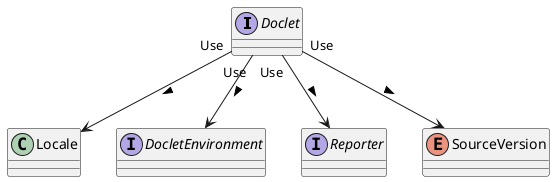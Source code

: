 @startuml
'https://plantuml.com/class-diagram

interface Doclet {
}

class Locale {
}

interface DocletEnvironment {
}

interface Reporter {
}

enum SourceVersion {
}

Doclet --> Locale : "Use">
Doclet --> DocletEnvironment : "Use">
Doclet --> Reporter : "Use">
Doclet --> SourceVersion : "Use">

@enduml